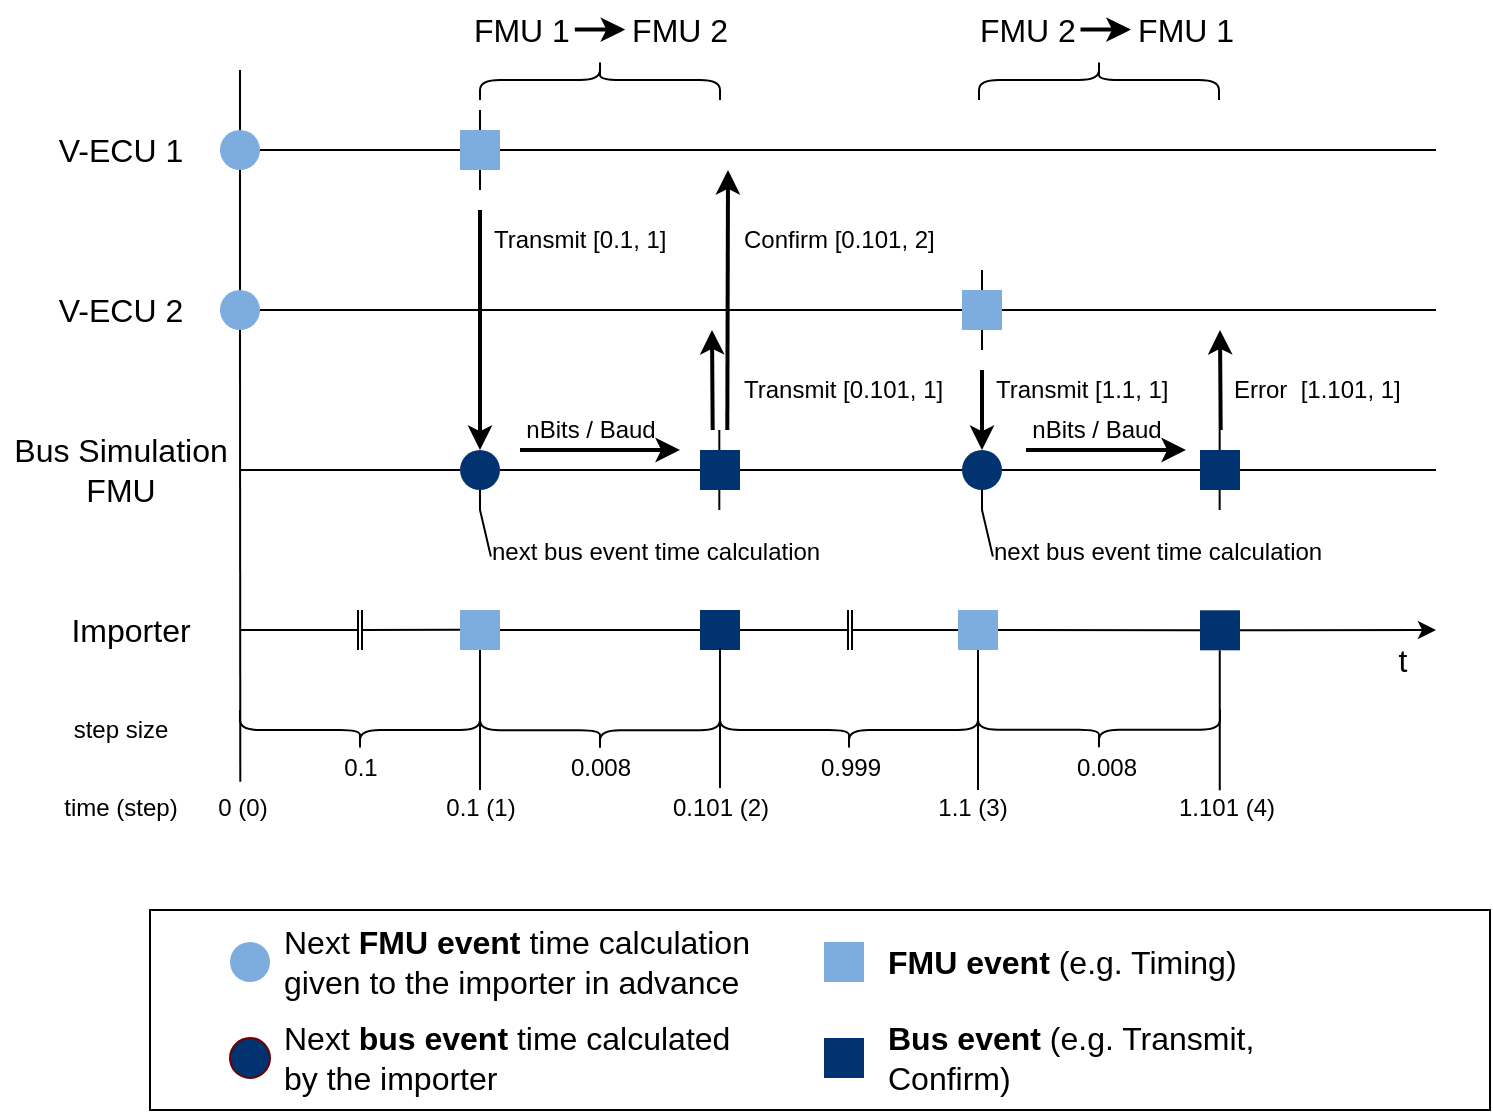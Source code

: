 <mxfile version="20.8.5" type="device"><diagram id="DTPX41E55AQL9_UQbjae" name="Page-1"><mxGraphModel dx="335" dy="194" grid="1" gridSize="10" guides="1" tooltips="1" connect="1" arrows="1" fold="1" page="1" pageScale="1" pageWidth="850" pageHeight="1100" math="0" shadow="0"><root><mxCell id="0"/><mxCell id="1" parent="0"/><mxCell id="76jpG1Hz2QuS-Rk8o9wJ-1" value="" style="endArrow=classic;html=1;rounded=0;startArrow=none;" parent="1" source="76jpG1Hz2QuS-Rk8o9wJ-82" edge="1"><mxGeometry width="50" height="50" relative="1" as="geometry"><mxPoint x="118" y="360" as="sourcePoint"/><mxPoint x="718" y="360" as="targetPoint"/></mxGeometry></mxCell><mxCell id="76jpG1Hz2QuS-Rk8o9wJ-2" value="" style="endArrow=none;html=1;rounded=0;startArrow=none;" parent="1" source="76jpG1Hz2QuS-Rk8o9wJ-32" edge="1"><mxGeometry width="50" height="50" relative="1" as="geometry"><mxPoint x="118" y="400" as="sourcePoint"/><mxPoint x="120" y="80" as="targetPoint"/></mxGeometry></mxCell><mxCell id="76jpG1Hz2QuS-Rk8o9wJ-3" value="" style="endArrow=none;html=1;rounded=0;" parent="1" edge="1"><mxGeometry width="50" height="50" relative="1" as="geometry"><mxPoint x="118" y="120" as="sourcePoint"/><mxPoint x="718" y="120" as="targetPoint"/></mxGeometry></mxCell><mxCell id="76jpG1Hz2QuS-Rk8o9wJ-4" value="" style="endArrow=none;html=1;rounded=0;" parent="1" edge="1"><mxGeometry width="50" height="50" relative="1" as="geometry"><mxPoint x="118" y="200" as="sourcePoint"/><mxPoint x="718" y="200" as="targetPoint"/></mxGeometry></mxCell><mxCell id="76jpG1Hz2QuS-Rk8o9wJ-5" value="" style="endArrow=none;html=1;rounded=0;startArrow=none;" parent="1" source="76jpG1Hz2QuS-Rk8o9wJ-86" edge="1"><mxGeometry width="50" height="50" relative="1" as="geometry"><mxPoint x="370" y="280" as="sourcePoint"/><mxPoint x="718" y="280" as="targetPoint"/></mxGeometry></mxCell><mxCell id="76jpG1Hz2QuS-Rk8o9wJ-6" value="" style="endArrow=none;html=1;rounded=0;" parent="1" edge="1"><mxGeometry width="50" height="50" relative="1" as="geometry"><mxPoint x="240" y="140" as="sourcePoint"/><mxPoint x="240" y="100" as="targetPoint"/></mxGeometry></mxCell><mxCell id="76jpG1Hz2QuS-Rk8o9wJ-7" value="" style="whiteSpace=wrap;html=1;aspect=fixed;fillColor=#7DADDE;strokeColor=none;fontColor=#ffffff;" parent="1" vertex="1"><mxGeometry x="230" y="110" width="20" height="20" as="geometry"/></mxCell><mxCell id="76jpG1Hz2QuS-Rk8o9wJ-13" value="" style="whiteSpace=wrap;html=1;aspect=fixed;fillColor=#7DADDE;strokeColor=none;fontColor=#ffffff;" parent="1" vertex="1"><mxGeometry x="230" y="350" width="20" height="20" as="geometry"/></mxCell><mxCell id="76jpG1Hz2QuS-Rk8o9wJ-14" value="" style="endArrow=none;html=1;rounded=0;sourcePerimeterSpacing=0;" parent="1" edge="1"><mxGeometry width="50" height="50" relative="1" as="geometry"><mxPoint x="120" y="360" as="sourcePoint"/><mxPoint x="179" y="360" as="targetPoint"/></mxGeometry></mxCell><mxCell id="76jpG1Hz2QuS-Rk8o9wJ-16" value="" style="endArrow=classic;html=1;rounded=0;strokeWidth=2;" parent="1" edge="1"><mxGeometry width="50" height="50" relative="1" as="geometry"><mxPoint x="240" y="150" as="sourcePoint"/><mxPoint x="240" y="270" as="targetPoint"/></mxGeometry></mxCell><mxCell id="76jpG1Hz2QuS-Rk8o9wJ-19" value="" style="endArrow=none;html=1;rounded=0;" parent="1" edge="1"><mxGeometry width="50" height="50" relative="1" as="geometry"><mxPoint x="120" y="280" as="sourcePoint"/><mxPoint x="230.0" y="280" as="targetPoint"/></mxGeometry></mxCell><mxCell id="76jpG1Hz2QuS-Rk8o9wJ-21" value="" style="endArrow=none;html=1;rounded=0;startArrow=none;" parent="1" edge="1"><mxGeometry width="50" height="50" relative="1" as="geometry"><mxPoint x="250.0" y="280" as="sourcePoint"/><mxPoint x="350" y="280" as="targetPoint"/></mxGeometry></mxCell><mxCell id="76jpG1Hz2QuS-Rk8o9wJ-23" value="" style="whiteSpace=wrap;html=1;aspect=fixed;fillColor=#00336F;strokeColor=none;fontColor=#ffffff;" parent="1" vertex="1"><mxGeometry x="350" y="350" width="20" height="20" as="geometry"/></mxCell><mxCell id="76jpG1Hz2QuS-Rk8o9wJ-24" value="" style="endArrow=none;html=1;rounded=0;startArrow=none;" parent="1" source="76jpG1Hz2QuS-Rk8o9wJ-13" target="76jpG1Hz2QuS-Rk8o9wJ-23" edge="1"><mxGeometry width="50" height="50" relative="1" as="geometry"><mxPoint x="250" y="360.0" as="sourcePoint"/><mxPoint x="718" y="360.0" as="targetPoint"/></mxGeometry></mxCell><mxCell id="76jpG1Hz2QuS-Rk8o9wJ-25" value="" style="endArrow=classic;html=1;rounded=0;strokeWidth=2;" parent="1" edge="1"><mxGeometry width="50" height="50" relative="1" as="geometry"><mxPoint x="356.34" y="260" as="sourcePoint"/><mxPoint x="356" y="210" as="targetPoint"/></mxGeometry></mxCell><mxCell id="76jpG1Hz2QuS-Rk8o9wJ-26" value="" style="endArrow=none;html=1;rounded=0;" parent="1" edge="1"><mxGeometry width="50" height="50" relative="1" as="geometry"><mxPoint x="359.66" y="300" as="sourcePoint"/><mxPoint x="359.66" y="260" as="targetPoint"/></mxGeometry></mxCell><mxCell id="76jpG1Hz2QuS-Rk8o9wJ-27" value="" style="whiteSpace=wrap;html=1;aspect=fixed;fillColor=#00336F;strokeColor=none;fontColor=#ffffff;" parent="1" vertex="1"><mxGeometry x="350" y="270" width="20" height="20" as="geometry"/></mxCell><mxCell id="76jpG1Hz2QuS-Rk8o9wJ-28" value="" style="endArrow=classic;html=1;rounded=0;strokeWidth=2;" parent="1" edge="1"><mxGeometry width="50" height="50" relative="1" as="geometry"><mxPoint x="363.65" y="260" as="sourcePoint"/><mxPoint x="364" y="130" as="targetPoint"/></mxGeometry></mxCell><mxCell id="76jpG1Hz2QuS-Rk8o9wJ-31" value="" style="shape=curlyBracket;whiteSpace=wrap;html=1;rounded=1;flipH=1;fillColor=default;rotation=-90;" parent="1" vertex="1"><mxGeometry x="290" y="25" width="20" height="120" as="geometry"/></mxCell><mxCell id="76jpG1Hz2QuS-Rk8o9wJ-32" value="" style="ellipse;whiteSpace=wrap;html=1;aspect=fixed;fillColor=#7DADDE;fontColor=#ffffff;strokeColor=none;" parent="1" vertex="1"><mxGeometry x="110" y="110" width="20" height="20" as="geometry"/></mxCell><mxCell id="76jpG1Hz2QuS-Rk8o9wJ-33" value="" style="endArrow=none;html=1;rounded=0;startArrow=none;" parent="1" source="76jpG1Hz2QuS-Rk8o9wJ-34" target="76jpG1Hz2QuS-Rk8o9wJ-32" edge="1"><mxGeometry width="50" height="50" relative="1" as="geometry"><mxPoint x="118.0" y="400" as="sourcePoint"/><mxPoint x="118.0" y="40" as="targetPoint"/></mxGeometry></mxCell><mxCell id="76jpG1Hz2QuS-Rk8o9wJ-34" value="" style="ellipse;whiteSpace=wrap;html=1;aspect=fixed;fillColor=#7DADDE;fontColor=#ffffff;strokeColor=none;" parent="1" vertex="1"><mxGeometry x="110" y="190" width="20" height="20" as="geometry"/></mxCell><mxCell id="76jpG1Hz2QuS-Rk8o9wJ-35" value="" style="endArrow=none;html=1;rounded=0;exitX=0.483;exitY=0.061;exitDx=0;exitDy=0;exitPerimeter=0;" parent="1" source="76jpG1Hz2QuS-Rk8o9wJ-50" target="76jpG1Hz2QuS-Rk8o9wJ-34" edge="1"><mxGeometry width="50" height="50" relative="1" as="geometry"><mxPoint x="120" y="400" as="sourcePoint"/><mxPoint x="119.94" y="130.0" as="targetPoint"/></mxGeometry></mxCell><mxCell id="76jpG1Hz2QuS-Rk8o9wJ-38" value="" style="shape=curlyBracket;whiteSpace=wrap;html=1;rounded=1;flipH=1;fillColor=default;rotation=90;" parent="1" vertex="1"><mxGeometry x="170" y="350" width="20" height="120" as="geometry"/></mxCell><mxCell id="76jpG1Hz2QuS-Rk8o9wJ-41" value="" style="endArrow=none;html=1;rounded=0;entryX=0.5;entryY=1;entryDx=0;entryDy=0;" parent="1" target="76jpG1Hz2QuS-Rk8o9wJ-13" edge="1"><mxGeometry width="50" height="50" relative="1" as="geometry"><mxPoint x="240" y="440" as="sourcePoint"/><mxPoint x="240.0" y="371" as="targetPoint"/></mxGeometry></mxCell><mxCell id="76jpG1Hz2QuS-Rk8o9wJ-42" value="" style="shape=curlyBracket;whiteSpace=wrap;html=1;rounded=1;flipH=1;fillColor=default;rotation=90;" parent="1" vertex="1"><mxGeometry x="290" y="350.15" width="20" height="120" as="geometry"/></mxCell><mxCell id="76jpG1Hz2QuS-Rk8o9wJ-43" value="" style="endArrow=none;html=1;rounded=0;" parent="1" edge="1"><mxGeometry width="50" height="50" relative="1" as="geometry"><mxPoint x="360" y="439" as="sourcePoint"/><mxPoint x="360" y="369" as="targetPoint"/></mxGeometry></mxCell><mxCell id="76jpG1Hz2QuS-Rk8o9wJ-44" value="V-ECU 1" style="text;html=1;align=center;verticalAlign=middle;resizable=0;points=[];autosize=1;strokeColor=none;fillColor=none;fontSize=16;" parent="1" vertex="1"><mxGeometry x="15" y="105" width="90" height="30" as="geometry"/></mxCell><mxCell id="76jpG1Hz2QuS-Rk8o9wJ-45" value="V-ECU 2" style="text;html=1;align=center;verticalAlign=middle;resizable=0;points=[];autosize=1;strokeColor=none;fillColor=none;fontSize=16;" parent="1" vertex="1"><mxGeometry x="15" y="185" width="90" height="30" as="geometry"/></mxCell><mxCell id="76jpG1Hz2QuS-Rk8o9wJ-46" value="Bus Simulation&lt;br&gt;FMU" style="text;html=1;align=center;verticalAlign=middle;resizable=0;points=[];autosize=1;strokeColor=none;fillColor=none;fontSize=16;" parent="1" vertex="1"><mxGeometry y="260" width="120" height="40" as="geometry"/></mxCell><mxCell id="76jpG1Hz2QuS-Rk8o9wJ-47" value="step size" style="text;html=1;align=center;verticalAlign=middle;resizable=0;points=[];autosize=1;strokeColor=none;fillColor=none;" parent="1" vertex="1"><mxGeometry x="30" y="400.15" width="60" height="20" as="geometry"/></mxCell><mxCell id="76jpG1Hz2QuS-Rk8o9wJ-48" value="time (step)" style="text;html=1;align=center;verticalAlign=middle;resizable=0;points=[];autosize=1;strokeColor=none;fillColor=none;" parent="1" vertex="1"><mxGeometry x="20" y="434" width="80" height="30" as="geometry"/></mxCell><mxCell id="76jpG1Hz2QuS-Rk8o9wJ-50" value="0 (0)" style="text;html=1;align=center;verticalAlign=middle;resizable=0;points=[];autosize=1;strokeColor=none;fillColor=none;" parent="1" vertex="1"><mxGeometry x="96" y="434" width="50" height="30" as="geometry"/></mxCell><mxCell id="76jpG1Hz2QuS-Rk8o9wJ-51" value="0.1&amp;nbsp;(1)" style="text;html=1;align=center;verticalAlign=middle;resizable=0;points=[];autosize=1;strokeColor=none;fillColor=none;" parent="1" vertex="1"><mxGeometry x="210" y="434" width="60" height="30" as="geometry"/></mxCell><mxCell id="76jpG1Hz2QuS-Rk8o9wJ-53" value="0.101 (2)" style="text;html=1;align=center;verticalAlign=middle;resizable=0;points=[];autosize=1;strokeColor=none;fillColor=none;" parent="1" vertex="1"><mxGeometry x="320" y="434" width="80" height="30" as="geometry"/></mxCell><mxCell id="76jpG1Hz2QuS-Rk8o9wJ-59" value="" style="endArrow=classic;html=1;rounded=0;strokeWidth=2;" parent="1" edge="1"><mxGeometry width="50" height="50" relative="1" as="geometry"><mxPoint x="260" y="270" as="sourcePoint"/><mxPoint x="340" y="270" as="targetPoint"/></mxGeometry></mxCell><mxCell id="76jpG1Hz2QuS-Rk8o9wJ-60" value="nBits / Baud" style="text;html=1;align=center;verticalAlign=middle;resizable=0;points=[];autosize=1;strokeColor=none;fillColor=none;strokeWidth=2;" parent="1" vertex="1"><mxGeometry x="255" y="250" width="80" height="20" as="geometry"/></mxCell><mxCell id="76jpG1Hz2QuS-Rk8o9wJ-61" value="next bus event time calculation" style="text;html=1;align=left;verticalAlign=middle;resizable=0;points=[];autosize=1;strokeColor=none;fillColor=none;" parent="1" vertex="1"><mxGeometry x="244" y="311" width="180" height="20" as="geometry"/></mxCell><mxCell id="76jpG1Hz2QuS-Rk8o9wJ-63" value="" style="endArrow=none;html=1;rounded=0;exitX=0.008;exitY=0.613;exitDx=0;exitDy=0;exitPerimeter=0;" parent="1" source="76jpG1Hz2QuS-Rk8o9wJ-61" edge="1"><mxGeometry width="50" height="50" relative="1" as="geometry"><mxPoint x="250" y="300" as="sourcePoint"/><mxPoint x="240" y="280" as="targetPoint"/><Array as="points"><mxPoint x="240" y="300"/></Array></mxGeometry></mxCell><mxCell id="76jpG1Hz2QuS-Rk8o9wJ-64" value="" style="ellipse;whiteSpace=wrap;html=1;aspect=fixed;fillColor=#00336F;fontColor=#ffffff;strokeColor=none;" parent="1" vertex="1"><mxGeometry x="230" y="270" width="20" height="20" as="geometry"/></mxCell><mxCell id="76jpG1Hz2QuS-Rk8o9wJ-65" value="" style="endArrow=none;html=1;rounded=0;" parent="1" edge="1"><mxGeometry width="50" height="50" relative="1" as="geometry"><mxPoint x="179" y="370" as="sourcePoint"/><mxPoint x="179" y="350" as="targetPoint"/></mxGeometry></mxCell><mxCell id="76jpG1Hz2QuS-Rk8o9wJ-66" value="" style="endArrow=none;html=1;rounded=0;" parent="1" edge="1"><mxGeometry width="50" height="50" relative="1" as="geometry"><mxPoint x="181" y="370" as="sourcePoint"/><mxPoint x="181" y="350" as="targetPoint"/></mxGeometry></mxCell><mxCell id="76jpG1Hz2QuS-Rk8o9wJ-67" value="" style="endArrow=none;html=1;rounded=0;sourcePerimeterSpacing=0;" parent="1" edge="1"><mxGeometry width="50" height="50" relative="1" as="geometry"><mxPoint x="181" y="360" as="sourcePoint"/><mxPoint x="230" y="359.9" as="targetPoint"/></mxGeometry></mxCell><mxCell id="76jpG1Hz2QuS-Rk8o9wJ-68" value="0.1" style="text;html=1;align=center;verticalAlign=middle;resizable=0;points=[];autosize=1;strokeColor=none;fillColor=none;" parent="1" vertex="1"><mxGeometry x="165" y="419" width="30" height="20" as="geometry"/></mxCell><mxCell id="76jpG1Hz2QuS-Rk8o9wJ-69" value="0.008" style="text;html=1;align=center;verticalAlign=middle;resizable=0;points=[];autosize=1;strokeColor=none;fillColor=none;" parent="1" vertex="1"><mxGeometry x="274.84" y="419" width="50" height="20" as="geometry"/></mxCell><mxCell id="76jpG1Hz2QuS-Rk8o9wJ-70" value="Transmit [0.1, 1]" style="text;html=1;align=left;verticalAlign=middle;resizable=0;points=[];autosize=1;strokeColor=none;fillColor=none;" parent="1" vertex="1"><mxGeometry x="245" y="155" width="100" height="20" as="geometry"/></mxCell><mxCell id="76jpG1Hz2QuS-Rk8o9wJ-71" value="Confirm [0.101, 2]" style="text;html=1;align=left;verticalAlign=middle;resizable=0;points=[];autosize=1;strokeColor=none;fillColor=none;" parent="1" vertex="1"><mxGeometry x="370" y="150" width="130" height="30" as="geometry"/></mxCell><mxCell id="76jpG1Hz2QuS-Rk8o9wJ-72" value="Transmit [0.101, 1]" style="text;html=1;align=left;verticalAlign=middle;resizable=0;points=[];autosize=1;strokeColor=none;fillColor=none;" parent="1" vertex="1"><mxGeometry x="370" y="230" width="120" height="20" as="geometry"/></mxCell><mxCell id="76jpG1Hz2QuS-Rk8o9wJ-73" value="" style="endArrow=none;html=1;rounded=0;" parent="1" edge="1"><mxGeometry width="50" height="50" relative="1" as="geometry"><mxPoint x="424" y="370" as="sourcePoint"/><mxPoint x="424" y="350" as="targetPoint"/></mxGeometry></mxCell><mxCell id="76jpG1Hz2QuS-Rk8o9wJ-74" value="" style="endArrow=none;html=1;rounded=0;" parent="1" edge="1"><mxGeometry width="50" height="50" relative="1" as="geometry"><mxPoint x="426" y="370" as="sourcePoint"/><mxPoint x="426" y="350" as="targetPoint"/></mxGeometry></mxCell><mxCell id="76jpG1Hz2QuS-Rk8o9wJ-75" value="" style="shape=curlyBracket;whiteSpace=wrap;html=1;rounded=1;flipH=1;fillColor=default;rotation=90;" parent="1" vertex="1"><mxGeometry x="414.5" y="345.5" width="20" height="129" as="geometry"/></mxCell><mxCell id="76jpG1Hz2QuS-Rk8o9wJ-76" value="0.999" style="text;html=1;align=center;verticalAlign=middle;resizable=0;points=[];autosize=1;strokeColor=none;fillColor=none;" parent="1" vertex="1"><mxGeometry x="400" y="419" width="50" height="20" as="geometry"/></mxCell><mxCell id="76jpG1Hz2QuS-Rk8o9wJ-80" value="" style="endArrow=classic;html=1;rounded=0;strokeWidth=2;" parent="1" edge="1"><mxGeometry width="50" height="50" relative="1" as="geometry"><mxPoint x="491" y="230" as="sourcePoint"/><mxPoint x="491" y="270" as="targetPoint"/></mxGeometry></mxCell><mxCell id="76jpG1Hz2QuS-Rk8o9wJ-81" value="" style="endArrow=none;html=1;rounded=0;startArrow=none;" parent="1" edge="1"><mxGeometry width="50" height="50" relative="1" as="geometry"><mxPoint x="503.0" y="280" as="sourcePoint"/><mxPoint x="603" y="280" as="targetPoint"/></mxGeometry></mxCell><mxCell id="76jpG1Hz2QuS-Rk8o9wJ-83" value="" style="endArrow=none;html=1;rounded=0;startArrow=none;" parent="1" target="76jpG1Hz2QuS-Rk8o9wJ-82" edge="1"><mxGeometry width="50" height="50" relative="1" as="geometry"><mxPoint x="499" y="360.012" as="sourcePoint"/><mxPoint x="971" y="360.0" as="targetPoint"/></mxGeometry></mxCell><mxCell id="76jpG1Hz2QuS-Rk8o9wJ-84" value="" style="endArrow=classic;html=1;rounded=0;strokeWidth=2;" parent="1" edge="1"><mxGeometry width="50" height="50" relative="1" as="geometry"><mxPoint x="610.34" y="260" as="sourcePoint"/><mxPoint x="610" y="210" as="targetPoint"/></mxGeometry></mxCell><mxCell id="76jpG1Hz2QuS-Rk8o9wJ-85" value="" style="endArrow=none;html=1;rounded=0;" parent="1" edge="1"><mxGeometry width="50" height="50" relative="1" as="geometry"><mxPoint x="609.83" y="300" as="sourcePoint"/><mxPoint x="609.83" y="260" as="targetPoint"/></mxGeometry></mxCell><mxCell id="76jpG1Hz2QuS-Rk8o9wJ-88" value="" style="shape=curlyBracket;whiteSpace=wrap;html=1;rounded=1;flipH=1;fillColor=default;rotation=-90;" parent="1" vertex="1"><mxGeometry x="539.5" y="25" width="20" height="120" as="geometry"/></mxCell><mxCell id="76jpG1Hz2QuS-Rk8o9wJ-89" value="" style="endArrow=none;html=1;rounded=0;entryX=0.5;entryY=1;entryDx=0;entryDy=0;" parent="1" edge="1"><mxGeometry width="50" height="50" relative="1" as="geometry"><mxPoint x="489" y="440" as="sourcePoint"/><mxPoint x="489" y="370.0" as="targetPoint"/></mxGeometry></mxCell><mxCell id="76jpG1Hz2QuS-Rk8o9wJ-90" value="" style="shape=curlyBracket;whiteSpace=wrap;html=1;rounded=1;flipH=1;fillColor=default;rotation=90;" parent="1" vertex="1"><mxGeometry x="539.5" y="349.38" width="20" height="121" as="geometry"/></mxCell><mxCell id="76jpG1Hz2QuS-Rk8o9wJ-91" value="" style="endArrow=none;html=1;rounded=0;" parent="1" edge="1"><mxGeometry width="50" height="50" relative="1" as="geometry"><mxPoint x="609.88" y="440.15" as="sourcePoint"/><mxPoint x="609.88" y="370.15" as="targetPoint"/></mxGeometry></mxCell><mxCell id="76jpG1Hz2QuS-Rk8o9wJ-93" value="1.1 (3)" style="text;html=1;align=center;verticalAlign=middle;resizable=0;points=[];autosize=1;strokeColor=none;fillColor=none;" parent="1" vertex="1"><mxGeometry x="456" y="434" width="60" height="30" as="geometry"/></mxCell><mxCell id="76jpG1Hz2QuS-Rk8o9wJ-94" value="1.101 (4)" style="text;html=1;align=center;verticalAlign=middle;resizable=0;points=[];autosize=1;strokeColor=none;fillColor=none;" parent="1" vertex="1"><mxGeometry x="573" y="434" width="80" height="30" as="geometry"/></mxCell><mxCell id="76jpG1Hz2QuS-Rk8o9wJ-95" value="" style="endArrow=classic;html=1;rounded=0;strokeWidth=2;" parent="1" edge="1"><mxGeometry width="50" height="50" relative="1" as="geometry"><mxPoint x="513" y="270" as="sourcePoint"/><mxPoint x="593" y="270" as="targetPoint"/></mxGeometry></mxCell><mxCell id="76jpG1Hz2QuS-Rk8o9wJ-96" value="nBits / Baud" style="text;html=1;align=center;verticalAlign=middle;resizable=0;points=[];autosize=1;strokeColor=none;fillColor=none;strokeWidth=2;" parent="1" vertex="1"><mxGeometry x="508" y="250" width="80" height="20" as="geometry"/></mxCell><mxCell id="76jpG1Hz2QuS-Rk8o9wJ-97" value="next bus event time calculation" style="text;html=1;align=left;verticalAlign=middle;resizable=0;points=[];autosize=1;strokeColor=none;fillColor=none;" parent="1" vertex="1"><mxGeometry x="495" y="311" width="180" height="20" as="geometry"/></mxCell><mxCell id="76jpG1Hz2QuS-Rk8o9wJ-98" value="" style="endArrow=none;html=1;rounded=0;exitX=0.008;exitY=0.613;exitDx=0;exitDy=0;exitPerimeter=0;" parent="1" source="76jpG1Hz2QuS-Rk8o9wJ-97" edge="1"><mxGeometry width="50" height="50" relative="1" as="geometry"><mxPoint x="501" y="300" as="sourcePoint"/><mxPoint x="491" y="280" as="targetPoint"/><Array as="points"><mxPoint x="491" y="300"/></Array></mxGeometry></mxCell><mxCell id="76jpG1Hz2QuS-Rk8o9wJ-100" value="0.008" style="text;html=1;align=center;verticalAlign=middle;resizable=0;points=[];autosize=1;strokeColor=none;fillColor=none;" parent="1" vertex="1"><mxGeometry x="527.84" y="419" width="50" height="20" as="geometry"/></mxCell><mxCell id="76jpG1Hz2QuS-Rk8o9wJ-101" value="Transmit [1.1, 1]" style="text;html=1;align=left;verticalAlign=middle;resizable=0;points=[];autosize=1;strokeColor=none;fillColor=none;" parent="1" vertex="1"><mxGeometry x="496" y="230" width="100" height="20" as="geometry"/></mxCell><mxCell id="76jpG1Hz2QuS-Rk8o9wJ-102" value="Error&amp;nbsp; [1.101, 1]" style="text;html=1;align=left;verticalAlign=middle;resizable=0;points=[];autosize=1;strokeColor=none;fillColor=none;" parent="1" vertex="1"><mxGeometry x="615" y="225" width="110" height="30" as="geometry"/></mxCell><mxCell id="76jpG1Hz2QuS-Rk8o9wJ-106" value="" style="endArrow=none;html=1;rounded=0;" parent="1" edge="1"><mxGeometry width="50" height="50" relative="1" as="geometry"><mxPoint x="491" y="220" as="sourcePoint"/><mxPoint x="491" y="180" as="targetPoint"/></mxGeometry></mxCell><mxCell id="76jpG1Hz2QuS-Rk8o9wJ-107" value="" style="whiteSpace=wrap;html=1;aspect=fixed;fillColor=#7DADDE;strokeColor=none;fontColor=#ffffff;" parent="1" vertex="1"><mxGeometry x="481" y="190" width="20" height="20" as="geometry"/></mxCell><mxCell id="76jpG1Hz2QuS-Rk8o9wJ-82" value="" style="whiteSpace=wrap;html=1;aspect=fixed;fillColor=#00336F;strokeColor=none;fontColor=#ffffff;" parent="1" vertex="1"><mxGeometry x="600" y="350.15" width="20" height="20" as="geometry"/></mxCell><mxCell id="76jpG1Hz2QuS-Rk8o9wJ-108" value="" style="endArrow=none;html=1;rounded=0;startArrow=none;" parent="1" source="76jpG1Hz2QuS-Rk8o9wJ-23" edge="1"><mxGeometry width="50" height="50" relative="1" as="geometry"><mxPoint x="370" y="360" as="sourcePoint"/><mxPoint x="424" y="360" as="targetPoint"/></mxGeometry></mxCell><mxCell id="76jpG1Hz2QuS-Rk8o9wJ-86" value="" style="whiteSpace=wrap;html=1;aspect=fixed;fillColor=#00336F;strokeColor=none;fontColor=#ffffff;" parent="1" vertex="1"><mxGeometry x="600" y="270" width="20" height="20" as="geometry"/></mxCell><mxCell id="76jpG1Hz2QuS-Rk8o9wJ-109" value="" style="endArrow=none;html=1;rounded=0;startArrow=none;" parent="1" target="76jpG1Hz2QuS-Rk8o9wJ-86" edge="1"><mxGeometry width="50" height="50" relative="1" as="geometry"><mxPoint x="370" y="280" as="sourcePoint"/><mxPoint x="718" y="280" as="targetPoint"/></mxGeometry></mxCell><mxCell id="76jpG1Hz2QuS-Rk8o9wJ-111" value="" style="ellipse;whiteSpace=wrap;html=1;aspect=fixed;fillColor=#00336F;fontColor=#ffffff;strokeColor=none;" parent="1" vertex="1"><mxGeometry x="481" y="270" width="20" height="20" as="geometry"/></mxCell><mxCell id="76jpG1Hz2QuS-Rk8o9wJ-112" value="" style="endArrow=none;html=1;rounded=0;startArrow=none;" parent="1" edge="1"><mxGeometry width="50" height="50" relative="1" as="geometry"><mxPoint x="426" y="360" as="sourcePoint"/><mxPoint x="480" y="360" as="targetPoint"/></mxGeometry></mxCell><mxCell id="76jpG1Hz2QuS-Rk8o9wJ-113" value="" style="whiteSpace=wrap;html=1;aspect=fixed;fillColor=#7DADDE;strokeColor=none;fontColor=#ffffff;" parent="1" vertex="1"><mxGeometry x="479" y="350" width="20" height="20" as="geometry"/></mxCell><mxCell id="76jpG1Hz2QuS-Rk8o9wJ-114" value="t" style="text;html=1;align=center;verticalAlign=middle;resizable=0;points=[];autosize=1;strokeColor=none;fillColor=none;fontSize=16;" parent="1" vertex="1"><mxGeometry x="691" y="365" width="20" height="20" as="geometry"/></mxCell><mxCell id="76jpG1Hz2QuS-Rk8o9wJ-115" value="" style="verticalLabelPosition=bottom;verticalAlign=top;html=1;shape=mxgraph.basic.rect;fillColor2=none;strokeWidth=1;size=20;indent=5;fontSize=16;fillColor=default;" parent="1" vertex="1"><mxGeometry x="75" y="500" width="670" height="100" as="geometry"/></mxCell><mxCell id="76jpG1Hz2QuS-Rk8o9wJ-118" value="" style="whiteSpace=wrap;html=1;aspect=fixed;fillColor=#7DADDE;strokeColor=none;fontColor=#ffffff;" parent="1" vertex="1"><mxGeometry x="412" y="516" width="20" height="20" as="geometry"/></mxCell><mxCell id="76jpG1Hz2QuS-Rk8o9wJ-119" value="" style="ellipse;whiteSpace=wrap;html=1;aspect=fixed;fillColor=#00336F;fontColor=#ffffff;strokeColor=#6F0000;" parent="1" vertex="1"><mxGeometry x="115" y="564" width="20" height="20" as="geometry"/></mxCell><mxCell id="76jpG1Hz2QuS-Rk8o9wJ-120" value="" style="ellipse;whiteSpace=wrap;html=1;aspect=fixed;fillColor=#7DADDE;fontColor=#ffffff;strokeColor=none;" parent="1" vertex="1"><mxGeometry x="115" y="516" width="20" height="20" as="geometry"/></mxCell><mxCell id="76jpG1Hz2QuS-Rk8o9wJ-121" value="" style="whiteSpace=wrap;html=1;aspect=fixed;fillColor=#00336F;strokeColor=none;fontColor=#ffffff;" parent="1" vertex="1"><mxGeometry x="412" y="564" width="20" height="20" as="geometry"/></mxCell><mxCell id="76jpG1Hz2QuS-Rk8o9wJ-122" value="Next &lt;b&gt;FMU event&lt;/b&gt; time calculation &lt;br&gt;given to the importer in advance" style="text;html=1;align=left;verticalAlign=middle;resizable=0;points=[];autosize=1;strokeColor=none;fillColor=none;fontSize=16;" parent="1" vertex="1"><mxGeometry x="140" y="501" width="260" height="50" as="geometry"/></mxCell><mxCell id="76jpG1Hz2QuS-Rk8o9wJ-123" value="Next &lt;b&gt;bus event&lt;/b&gt; time calculated &lt;br&gt;by the importer" style="text;html=1;align=left;verticalAlign=middle;resizable=0;points=[];autosize=1;strokeColor=none;fillColor=none;fontSize=16;" parent="1" vertex="1"><mxGeometry x="140" y="554" width="240" height="40" as="geometry"/></mxCell><mxCell id="76jpG1Hz2QuS-Rk8o9wJ-124" value="&lt;b&gt;Bus event&lt;/b&gt; (e.g. Transmit, &lt;br&gt;Confirm)" style="text;html=1;align=left;verticalAlign=middle;resizable=0;points=[];autosize=1;strokeColor=none;fillColor=none;fontSize=16;" parent="1" vertex="1"><mxGeometry x="442" y="549" width="210" height="50" as="geometry"/></mxCell><mxCell id="76jpG1Hz2QuS-Rk8o9wJ-125" value="&lt;b&gt;FMU event&lt;/b&gt; (e.g. Timing)" style="text;html=1;align=left;verticalAlign=middle;resizable=0;points=[];autosize=1;strokeColor=none;fillColor=none;fontSize=16;" parent="1" vertex="1"><mxGeometry x="442" y="511" width="200" height="30" as="geometry"/></mxCell><mxCell id="76jpG1Hz2QuS-Rk8o9wJ-127" value="FMU 1&amp;nbsp; &amp;nbsp; &amp;nbsp; &amp;nbsp;FMU 2" style="text;html=1;align=center;verticalAlign=middle;resizable=0;points=[];autosize=1;strokeColor=none;fillColor=none;fontSize=16;" parent="1" vertex="1"><mxGeometry x="225" y="45" width="150" height="30" as="geometry"/></mxCell><mxCell id="76jpG1Hz2QuS-Rk8o9wJ-131" value="" style="endArrow=classic;html=1;rounded=0;strokeWidth=2;" parent="1" edge="1"><mxGeometry width="50" height="50" relative="1" as="geometry"><mxPoint x="287.42" y="59.8" as="sourcePoint"/><mxPoint x="312.58" y="59.8" as="targetPoint"/></mxGeometry></mxCell><mxCell id="76jpG1Hz2QuS-Rk8o9wJ-132" value="FMU 2&amp;nbsp; &amp;nbsp; &amp;nbsp; &amp;nbsp;FMU 1" style="text;html=1;align=center;verticalAlign=middle;resizable=0;points=[];autosize=1;strokeColor=none;fillColor=none;fontSize=16;" parent="1" vertex="1"><mxGeometry x="477.84" y="45" width="150" height="30" as="geometry"/></mxCell><mxCell id="76jpG1Hz2QuS-Rk8o9wJ-133" value="" style="endArrow=classic;html=1;rounded=0;strokeWidth=2;" parent="1" edge="1"><mxGeometry width="50" height="50" relative="1" as="geometry"><mxPoint x="540.26" y="59.8" as="sourcePoint"/><mxPoint x="565.42" y="59.8" as="targetPoint"/></mxGeometry></mxCell><mxCell id="76jpG1Hz2QuS-Rk8o9wJ-134" value="Importer" style="text;html=1;align=center;verticalAlign=middle;resizable=0;points=[];autosize=1;strokeColor=none;fillColor=none;fontSize=16;" parent="1" vertex="1"><mxGeometry x="25" y="350.15" width="80" height="20" as="geometry"/></mxCell></root></mxGraphModel></diagram></mxfile>